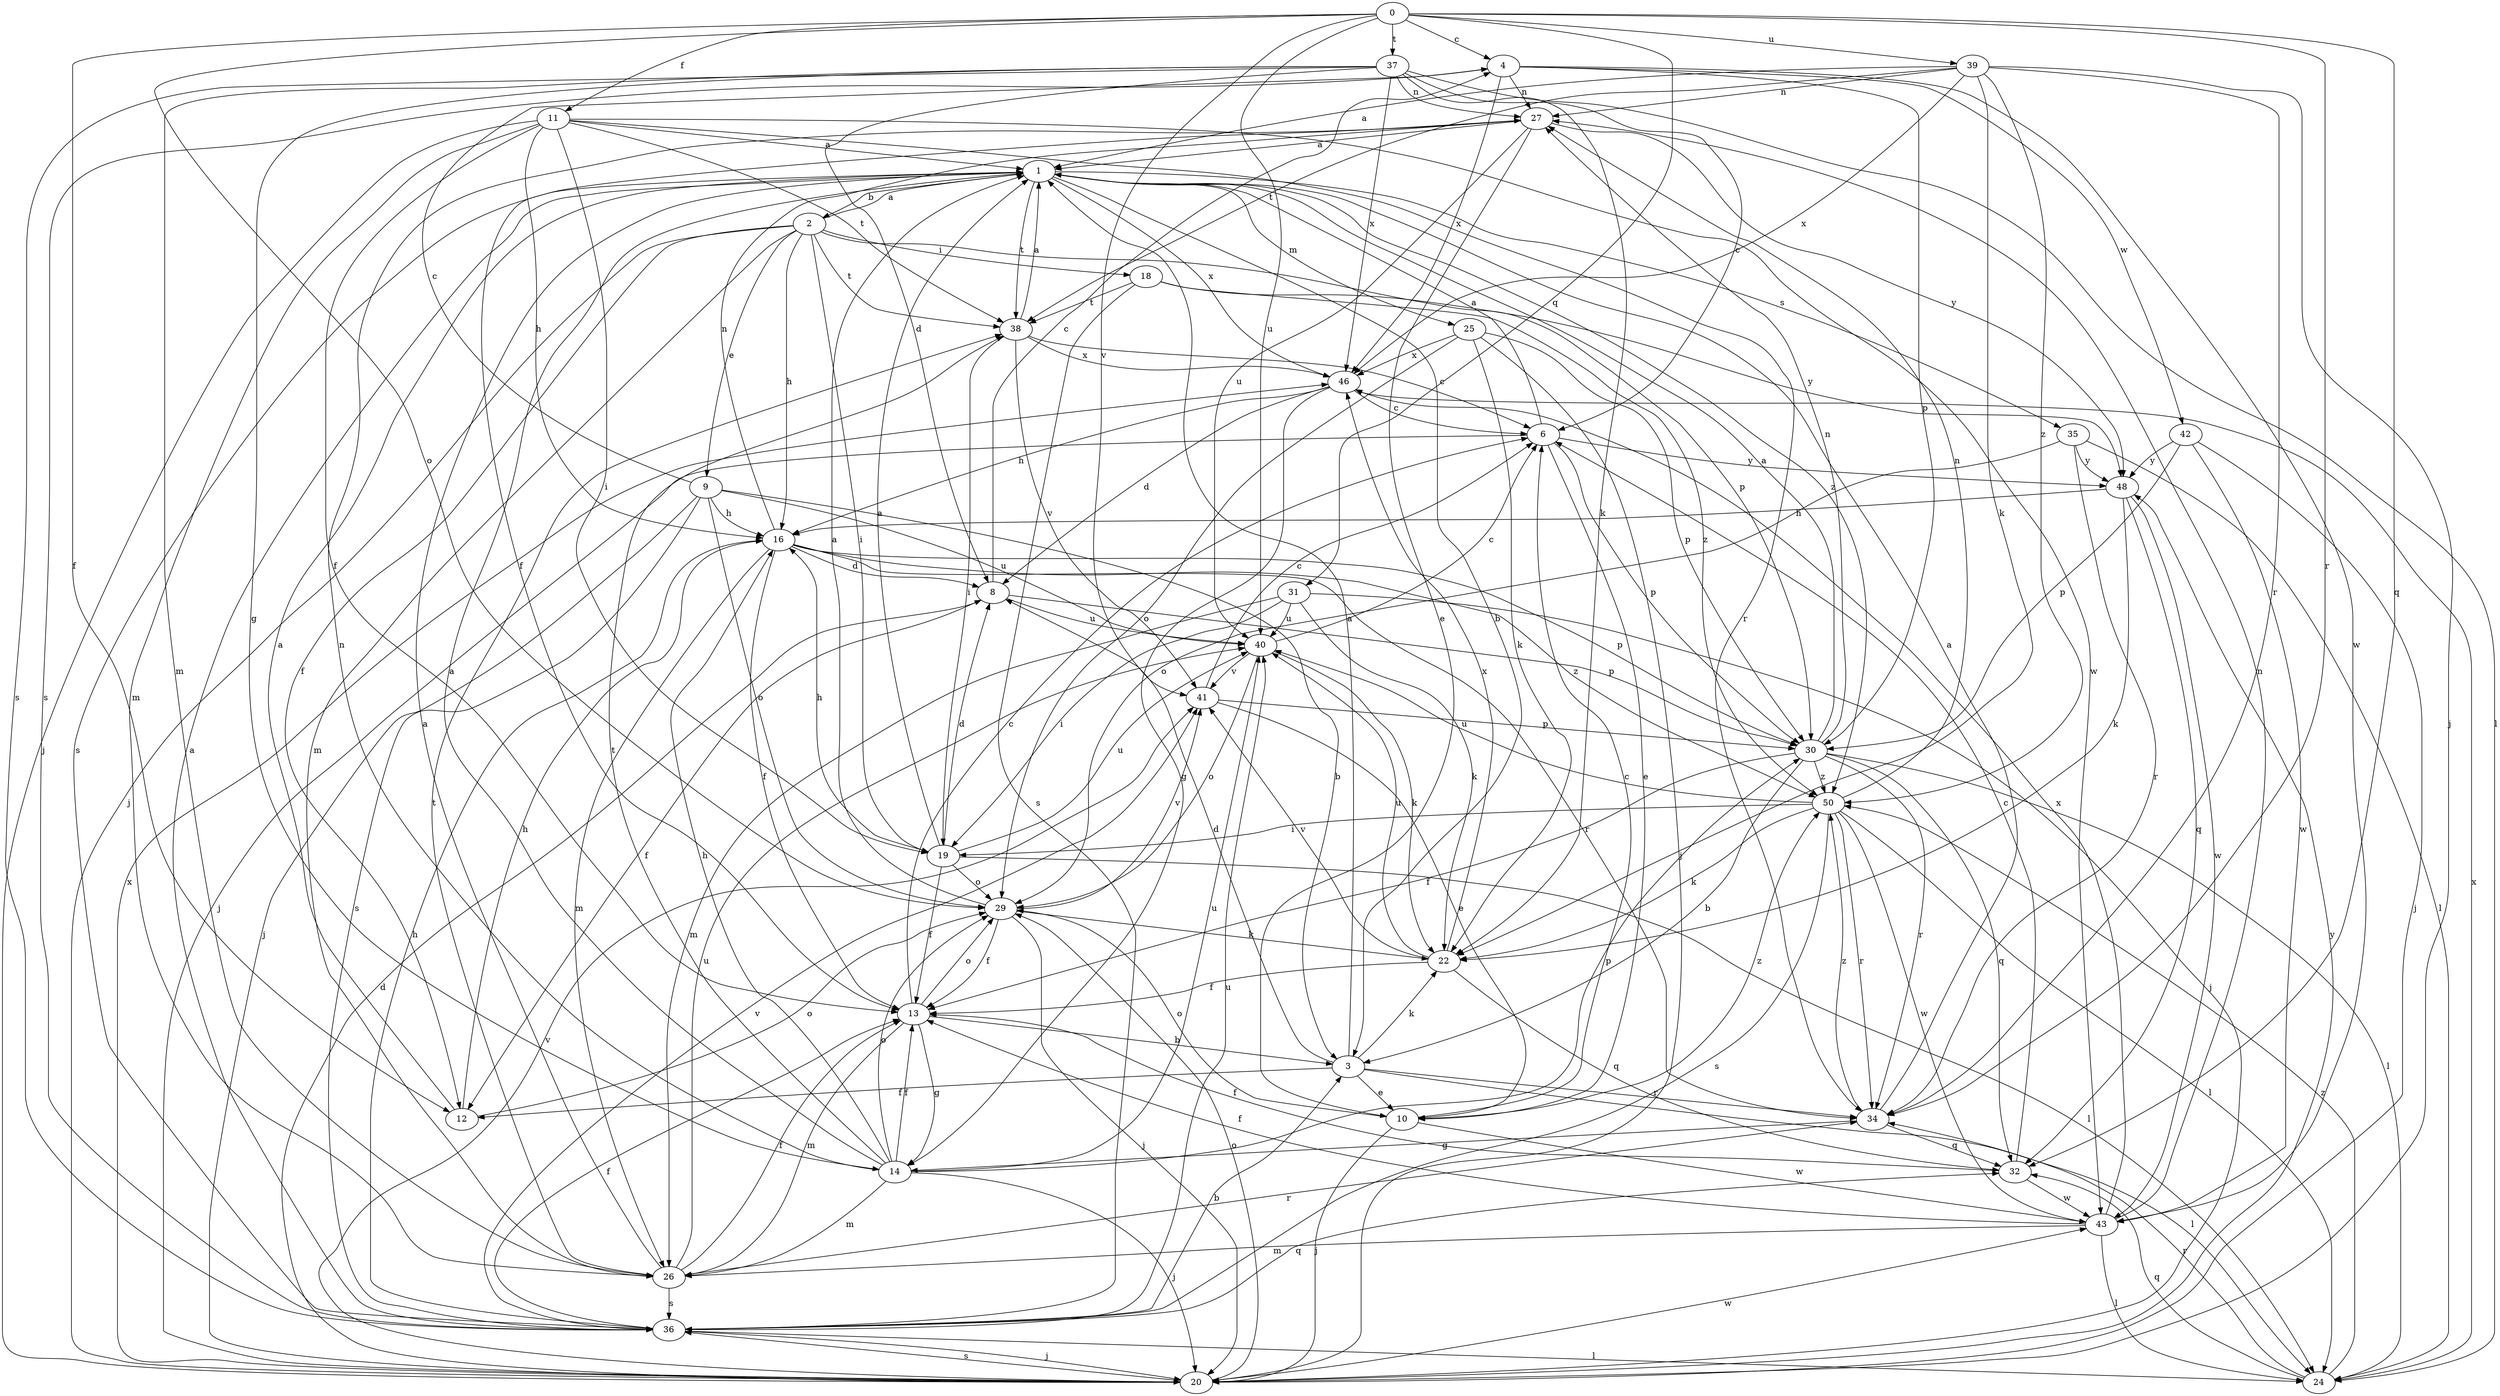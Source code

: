 strict digraph  {
0;
1;
2;
3;
4;
6;
8;
9;
10;
11;
12;
13;
14;
16;
18;
19;
20;
22;
24;
25;
26;
27;
29;
30;
31;
32;
34;
35;
36;
37;
38;
39;
40;
41;
42;
43;
46;
48;
50;
0 -> 4  [label=c];
0 -> 11  [label=f];
0 -> 12  [label=f];
0 -> 29  [label=o];
0 -> 31  [label=q];
0 -> 32  [label=q];
0 -> 34  [label=r];
0 -> 37  [label=t];
0 -> 39  [label=u];
0 -> 40  [label=u];
0 -> 41  [label=v];
1 -> 2  [label=b];
1 -> 3  [label=b];
1 -> 25  [label=m];
1 -> 35  [label=s];
1 -> 36  [label=s];
1 -> 38  [label=t];
1 -> 46  [label=x];
1 -> 50  [label=z];
2 -> 1  [label=a];
2 -> 9  [label=e];
2 -> 12  [label=f];
2 -> 16  [label=h];
2 -> 18  [label=i];
2 -> 19  [label=i];
2 -> 20  [label=j];
2 -> 26  [label=m];
2 -> 30  [label=p];
2 -> 38  [label=t];
3 -> 1  [label=a];
3 -> 8  [label=d];
3 -> 10  [label=e];
3 -> 12  [label=f];
3 -> 22  [label=k];
3 -> 24  [label=l];
3 -> 34  [label=r];
4 -> 27  [label=n];
4 -> 30  [label=p];
4 -> 36  [label=s];
4 -> 42  [label=w];
4 -> 43  [label=w];
4 -> 46  [label=x];
6 -> 1  [label=a];
6 -> 10  [label=e];
6 -> 20  [label=j];
6 -> 30  [label=p];
6 -> 48  [label=y];
8 -> 4  [label=c];
8 -> 12  [label=f];
8 -> 30  [label=p];
8 -> 40  [label=u];
9 -> 3  [label=b];
9 -> 4  [label=c];
9 -> 16  [label=h];
9 -> 20  [label=j];
9 -> 29  [label=o];
9 -> 36  [label=s];
9 -> 40  [label=u];
10 -> 6  [label=c];
10 -> 20  [label=j];
10 -> 29  [label=o];
10 -> 43  [label=w];
10 -> 50  [label=z];
11 -> 1  [label=a];
11 -> 13  [label=f];
11 -> 16  [label=h];
11 -> 19  [label=i];
11 -> 20  [label=j];
11 -> 26  [label=m];
11 -> 34  [label=r];
11 -> 38  [label=t];
11 -> 43  [label=w];
12 -> 1  [label=a];
12 -> 16  [label=h];
12 -> 29  [label=o];
13 -> 3  [label=b];
13 -> 6  [label=c];
13 -> 14  [label=g];
13 -> 26  [label=m];
13 -> 29  [label=o];
14 -> 1  [label=a];
14 -> 13  [label=f];
14 -> 16  [label=h];
14 -> 20  [label=j];
14 -> 26  [label=m];
14 -> 27  [label=n];
14 -> 29  [label=o];
14 -> 30  [label=p];
14 -> 38  [label=t];
14 -> 40  [label=u];
16 -> 8  [label=d];
16 -> 13  [label=f];
16 -> 26  [label=m];
16 -> 27  [label=n];
16 -> 30  [label=p];
16 -> 34  [label=r];
16 -> 50  [label=z];
18 -> 36  [label=s];
18 -> 38  [label=t];
18 -> 48  [label=y];
18 -> 50  [label=z];
19 -> 1  [label=a];
19 -> 8  [label=d];
19 -> 13  [label=f];
19 -> 16  [label=h];
19 -> 24  [label=l];
19 -> 29  [label=o];
19 -> 40  [label=u];
20 -> 8  [label=d];
20 -> 29  [label=o];
20 -> 36  [label=s];
20 -> 41  [label=v];
20 -> 43  [label=w];
20 -> 46  [label=x];
20 -> 48  [label=y];
22 -> 13  [label=f];
22 -> 32  [label=q];
22 -> 40  [label=u];
22 -> 41  [label=v];
22 -> 46  [label=x];
24 -> 32  [label=q];
24 -> 34  [label=r];
24 -> 46  [label=x];
24 -> 50  [label=z];
25 -> 20  [label=j];
25 -> 22  [label=k];
25 -> 29  [label=o];
25 -> 30  [label=p];
25 -> 46  [label=x];
26 -> 1  [label=a];
26 -> 13  [label=f];
26 -> 34  [label=r];
26 -> 36  [label=s];
26 -> 38  [label=t];
26 -> 40  [label=u];
27 -> 1  [label=a];
27 -> 10  [label=e];
27 -> 13  [label=f];
27 -> 40  [label=u];
27 -> 48  [label=y];
29 -> 1  [label=a];
29 -> 13  [label=f];
29 -> 20  [label=j];
29 -> 22  [label=k];
29 -> 41  [label=v];
30 -> 1  [label=a];
30 -> 3  [label=b];
30 -> 13  [label=f];
30 -> 24  [label=l];
30 -> 27  [label=n];
30 -> 32  [label=q];
30 -> 34  [label=r];
30 -> 50  [label=z];
31 -> 19  [label=i];
31 -> 20  [label=j];
31 -> 22  [label=k];
31 -> 26  [label=m];
31 -> 40  [label=u];
32 -> 6  [label=c];
32 -> 13  [label=f];
32 -> 43  [label=w];
34 -> 1  [label=a];
34 -> 14  [label=g];
34 -> 32  [label=q];
34 -> 50  [label=z];
35 -> 24  [label=l];
35 -> 29  [label=o];
35 -> 34  [label=r];
35 -> 48  [label=y];
36 -> 1  [label=a];
36 -> 3  [label=b];
36 -> 13  [label=f];
36 -> 16  [label=h];
36 -> 20  [label=j];
36 -> 24  [label=l];
36 -> 32  [label=q];
36 -> 40  [label=u];
36 -> 41  [label=v];
37 -> 6  [label=c];
37 -> 8  [label=d];
37 -> 14  [label=g];
37 -> 22  [label=k];
37 -> 24  [label=l];
37 -> 26  [label=m];
37 -> 27  [label=n];
37 -> 36  [label=s];
37 -> 46  [label=x];
38 -> 1  [label=a];
38 -> 6  [label=c];
38 -> 19  [label=i];
38 -> 41  [label=v];
38 -> 46  [label=x];
39 -> 1  [label=a];
39 -> 20  [label=j];
39 -> 22  [label=k];
39 -> 27  [label=n];
39 -> 34  [label=r];
39 -> 38  [label=t];
39 -> 46  [label=x];
39 -> 50  [label=z];
40 -> 6  [label=c];
40 -> 22  [label=k];
40 -> 29  [label=o];
40 -> 41  [label=v];
41 -> 6  [label=c];
41 -> 10  [label=e];
41 -> 30  [label=p];
42 -> 20  [label=j];
42 -> 30  [label=p];
42 -> 43  [label=w];
42 -> 48  [label=y];
43 -> 13  [label=f];
43 -> 24  [label=l];
43 -> 26  [label=m];
43 -> 27  [label=n];
43 -> 46  [label=x];
46 -> 6  [label=c];
46 -> 8  [label=d];
46 -> 14  [label=g];
46 -> 16  [label=h];
48 -> 16  [label=h];
48 -> 22  [label=k];
48 -> 32  [label=q];
48 -> 43  [label=w];
50 -> 19  [label=i];
50 -> 22  [label=k];
50 -> 24  [label=l];
50 -> 27  [label=n];
50 -> 34  [label=r];
50 -> 36  [label=s];
50 -> 40  [label=u];
50 -> 43  [label=w];
}

